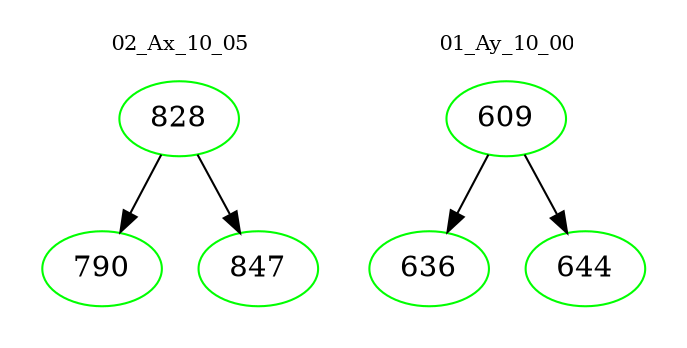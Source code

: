 digraph{
subgraph cluster_0 {
color = white
label = "02_Ax_10_05";
fontsize=10;
T0_828 [label="828", color="green"]
T0_828 -> T0_790 [color="black"]
T0_790 [label="790", color="green"]
T0_828 -> T0_847 [color="black"]
T0_847 [label="847", color="green"]
}
subgraph cluster_1 {
color = white
label = "01_Ay_10_00";
fontsize=10;
T1_609 [label="609", color="green"]
T1_609 -> T1_636 [color="black"]
T1_636 [label="636", color="green"]
T1_609 -> T1_644 [color="black"]
T1_644 [label="644", color="green"]
}
}
